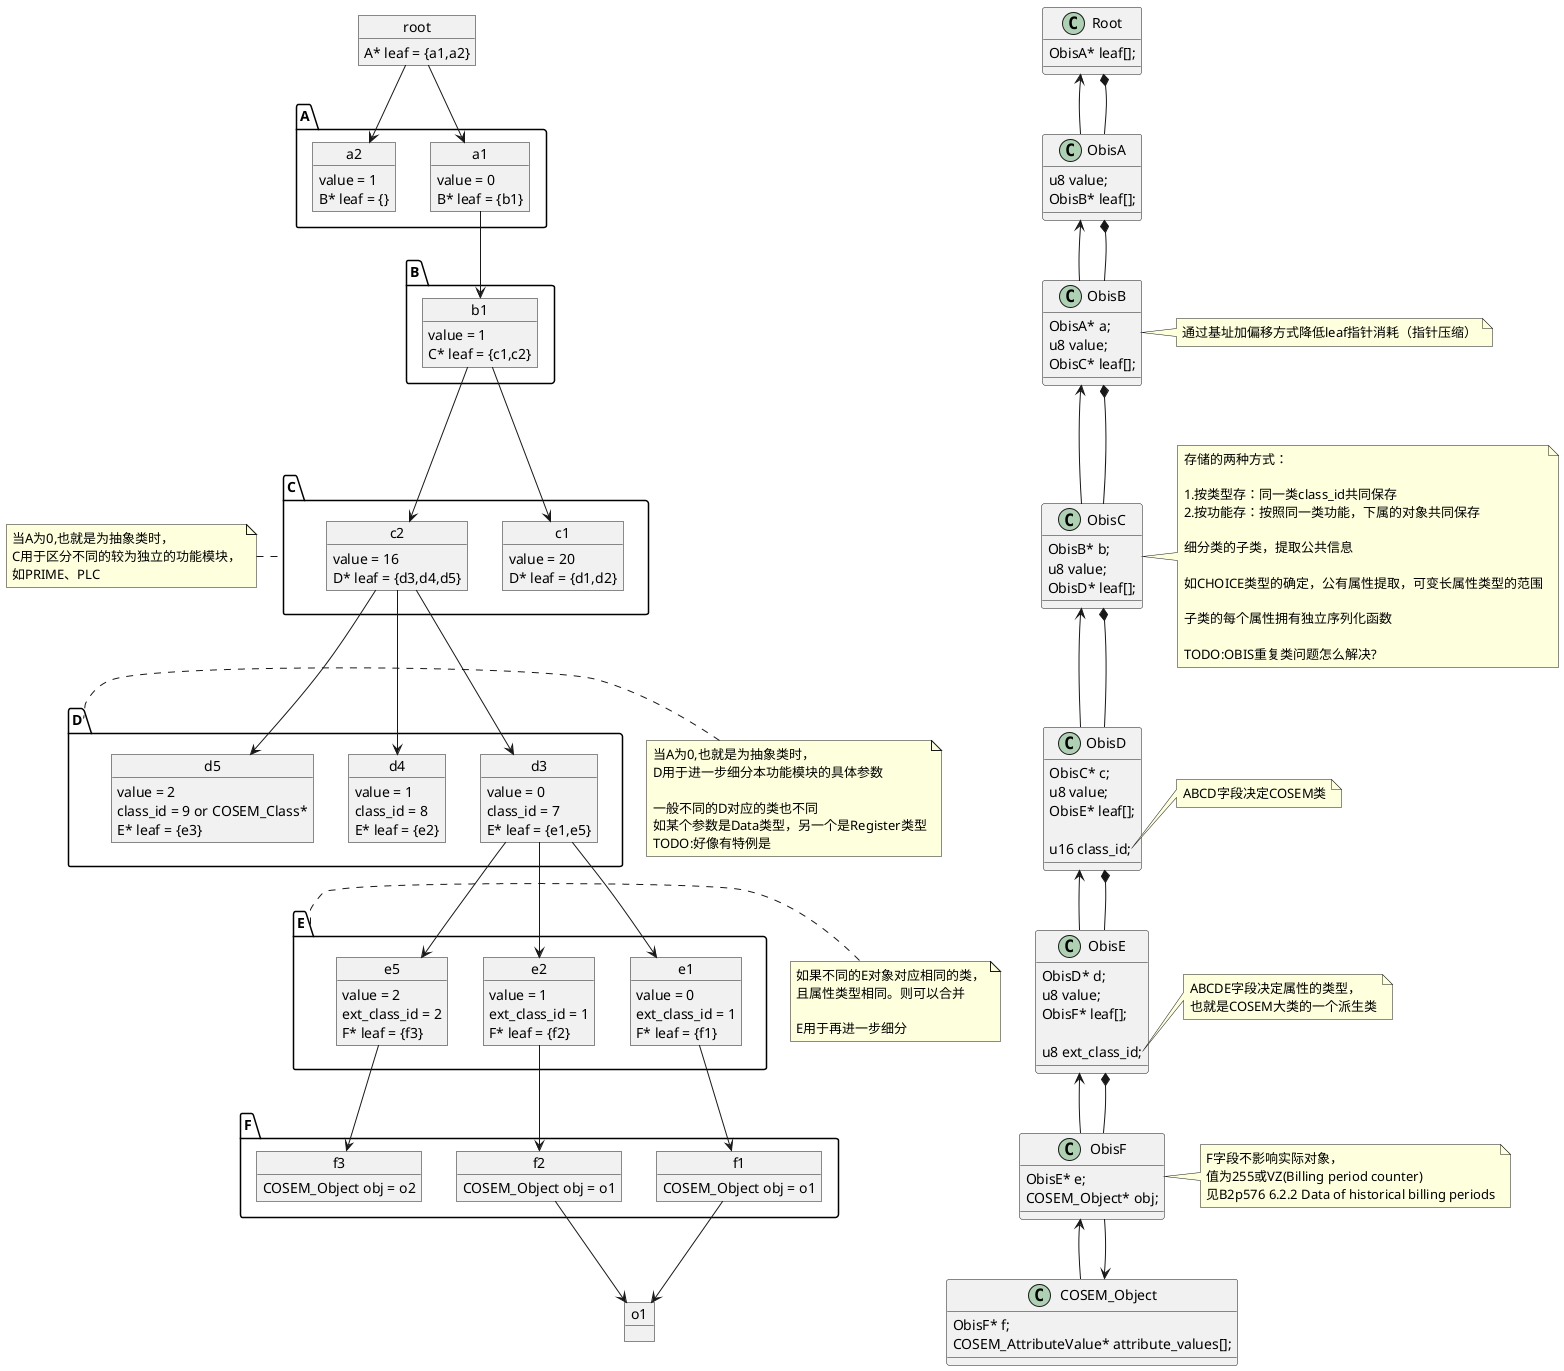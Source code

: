 @startuml OBIS分类
allowmixing
object root{
    A* leaf = {a1,a2}
}

folder A{
object a1{
    value = 0
    B* leaf = {b1}
}

object a2{
    value = 1
    B* leaf = {}
}
}

root --> a1
root --> a2

folder B{
object b1{
    value = 1
    C* leaf = {c1,c2}
}
}

a1 --> b1

folder C{
object c1{
    value = 20
    D* leaf = {d1,d2}
}

object c2{
    value = 16
    D* leaf = {d3,d4,d5}
}
}

b1 --> c1
b1 --> c2

note left of C
    当A为0,也就是为抽象类时，
    C用于区分不同的较为独立的功能模块，
    如PRIME、PLC
end note

folder D{
object d3{
    value = 0
    class_id = 7
    E* leaf = {e1,e5}
}
object d4{
    value = 1
    class_id = 8
    E* leaf = {e2}
}
object d5{
    value = 2
    class_id = 9 or COSEM_Class*
    E* leaf = {e3}
}
}

note left of D
    当A为0,也就是为抽象类时，
    D用于进一步细分本功能模块的具体参数

    一般不同的D对应的类也不同
    如某个参数是Data类型，另一个是Register类型
    TODO:好像有特例是
end note

c2 --> d3
c2 --> d4
c2 --> d5

folder E{
object e1{
    value = 0
    ext_class_id = 1
    F* leaf = {f1}
}
object e2{
    value = 1
    ext_class_id = 1
    F* leaf = {f2}
}
object e5{
    value = 2
    ext_class_id = 2
    F* leaf = {f3}
}
}

note left of E
    如果不同的E对象对应相同的类，
    且属性类型相同。则可以合并

    E用于再进一步细分
end note

d3 --> e1
d3 --> e2
d3 --> e5

folder F{
object f1{
    COSEM_Object obj = o1
}
object f2{
    COSEM_Object obj = o1
}
object f3{
    COSEM_Object obj = o2
}
}

e1 --> f1
e2 --> f2
e5 --> f3

object o1{
}

f1 --> o1
f2 --> o1

class Root
{
    ObisA* leaf[];
}

class ObisA
{
    u8 value;
    ObisB* leaf[];
}
class ObisB
{
    ObisA* a;
    u8 value;
    ObisC* leaf[];
}
class ObisC
{
    ObisB* b;
    u8 value;
    ObisD* leaf[];
}
class ObisD
{
    ObisC* c;
    u8 value;
    ObisE* leaf[];

    u16 class_id;
}

note right of ObisD::class_id
    ABCD字段决定COSEM类
end note
class ObisE
{
    ObisD* d;
    u8 value;
    ObisF* leaf[];

    u8 ext_class_id;
}
note right of ObisE::ext_class_id
    ABCDE字段决定属性的类型，
    也就是COSEM大类的一个派生类
end note
class ObisF
{
    ObisE* e;
    COSEM_Object* obj;
}
note right of ObisF
    F字段不影响实际对象，
    值为255或VZ(Billing period counter)
    见B2p576 6.2.2 Data of historical billing periods
end note

class COSEM_Object
{
    ObisF* f;
    COSEM_AttributeValue* attribute_values[];
}

note right of ObisB
    通过基址加偏移方式降低leaf指针消耗（指针压缩）
end note

note right of ObisC
    存储的两种方式：

    1.按类型存：同一类class_id共同保存
    2.按功能存：按照同一类功能，下属的对象共同保存

    细分类的子类，提取公共信息

    如CHOICE类型的确定，公有属性提取，可变长属性类型的范围

    子类的每个属性拥有独立序列化函数

    TODO:OBIS重复类问题怎么解决?
end note

Root <-- ObisA
ObisA <-- ObisB
ObisB <-- ObisC
ObisC <-- ObisD
ObisD <-- ObisE
ObisE <-- ObisF
ObisF <-- COSEM_Object

Root *-- ObisA
ObisA *-- ObisB
ObisB *-- ObisC
ObisC *-- ObisD
ObisD *-- ObisE
ObisE *-- ObisF
ObisF --> COSEM_Object


@enduml